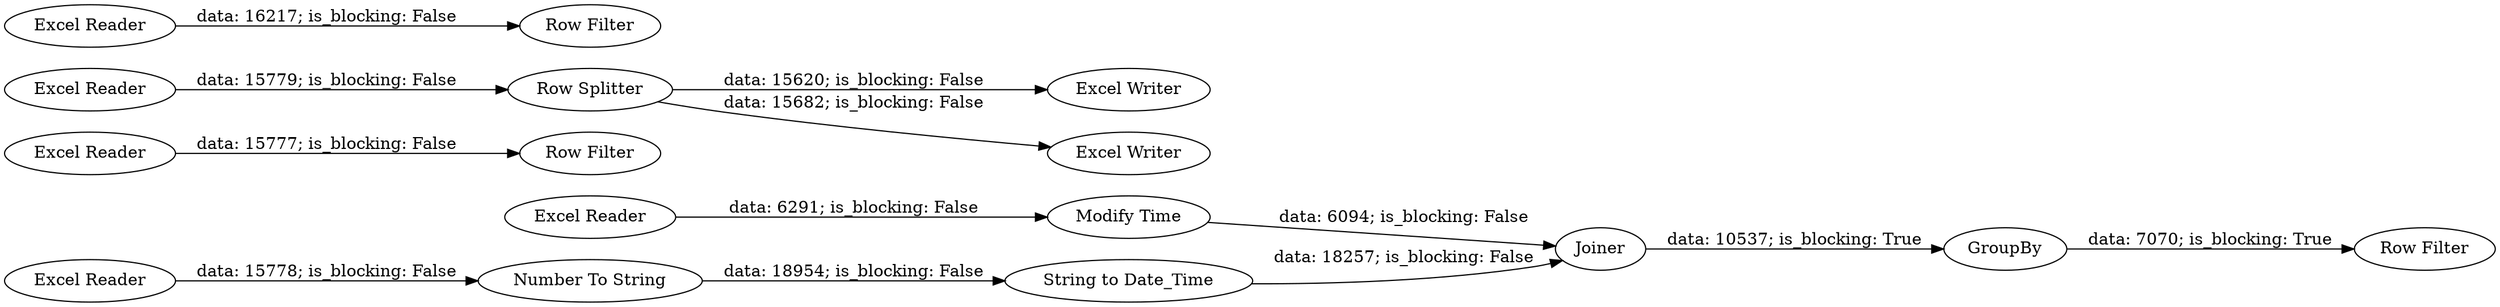 digraph {
	"356352181056807393_17" [label=Joiner]
	"356352181056807393_18" [label=GroupBy]
	"356352181056807393_12" [label="Modify Time"]
	"356352181056807393_1" [label="Excel Reader"]
	"356352181056807393_2" [label="Row Filter"]
	"356352181056807393_19" [label="Row Filter"]
	"356352181056807393_24" [label="Excel Writer"]
	"356352181056807393_15" [label="String to Date_Time"]
	"356352181056807393_22" [label="Excel Reader"]
	"356352181056807393_13" [label="Excel Reader"]
	"356352181056807393_21" [label="Row Filter"]
	"356352181056807393_20" [label="Excel Reader"]
	"356352181056807393_16" [label="Excel Reader"]
	"356352181056807393_25" [label="Excel Writer"]
	"356352181056807393_23" [label="Row Splitter"]
	"356352181056807393_14" [label="Number To String"]
	"356352181056807393_14" -> "356352181056807393_15" [label="data: 18954; is_blocking: False"]
	"356352181056807393_23" -> "356352181056807393_25" [label="data: 15682; is_blocking: False"]
	"356352181056807393_13" -> "356352181056807393_14" [label="data: 15778; is_blocking: False"]
	"356352181056807393_1" -> "356352181056807393_2" [label="data: 15777; is_blocking: False"]
	"356352181056807393_12" -> "356352181056807393_17" [label="data: 6094; is_blocking: False"]
	"356352181056807393_15" -> "356352181056807393_17" [label="data: 18257; is_blocking: False"]
	"356352181056807393_17" -> "356352181056807393_18" [label="data: 10537; is_blocking: True"]
	"356352181056807393_20" -> "356352181056807393_21" [label="data: 16217; is_blocking: False"]
	"356352181056807393_22" -> "356352181056807393_23" [label="data: 15779; is_blocking: False"]
	"356352181056807393_16" -> "356352181056807393_12" [label="data: 6291; is_blocking: False"]
	"356352181056807393_23" -> "356352181056807393_24" [label="data: 15620; is_blocking: False"]
	"356352181056807393_18" -> "356352181056807393_19" [label="data: 7070; is_blocking: True"]
	rankdir=LR
}
